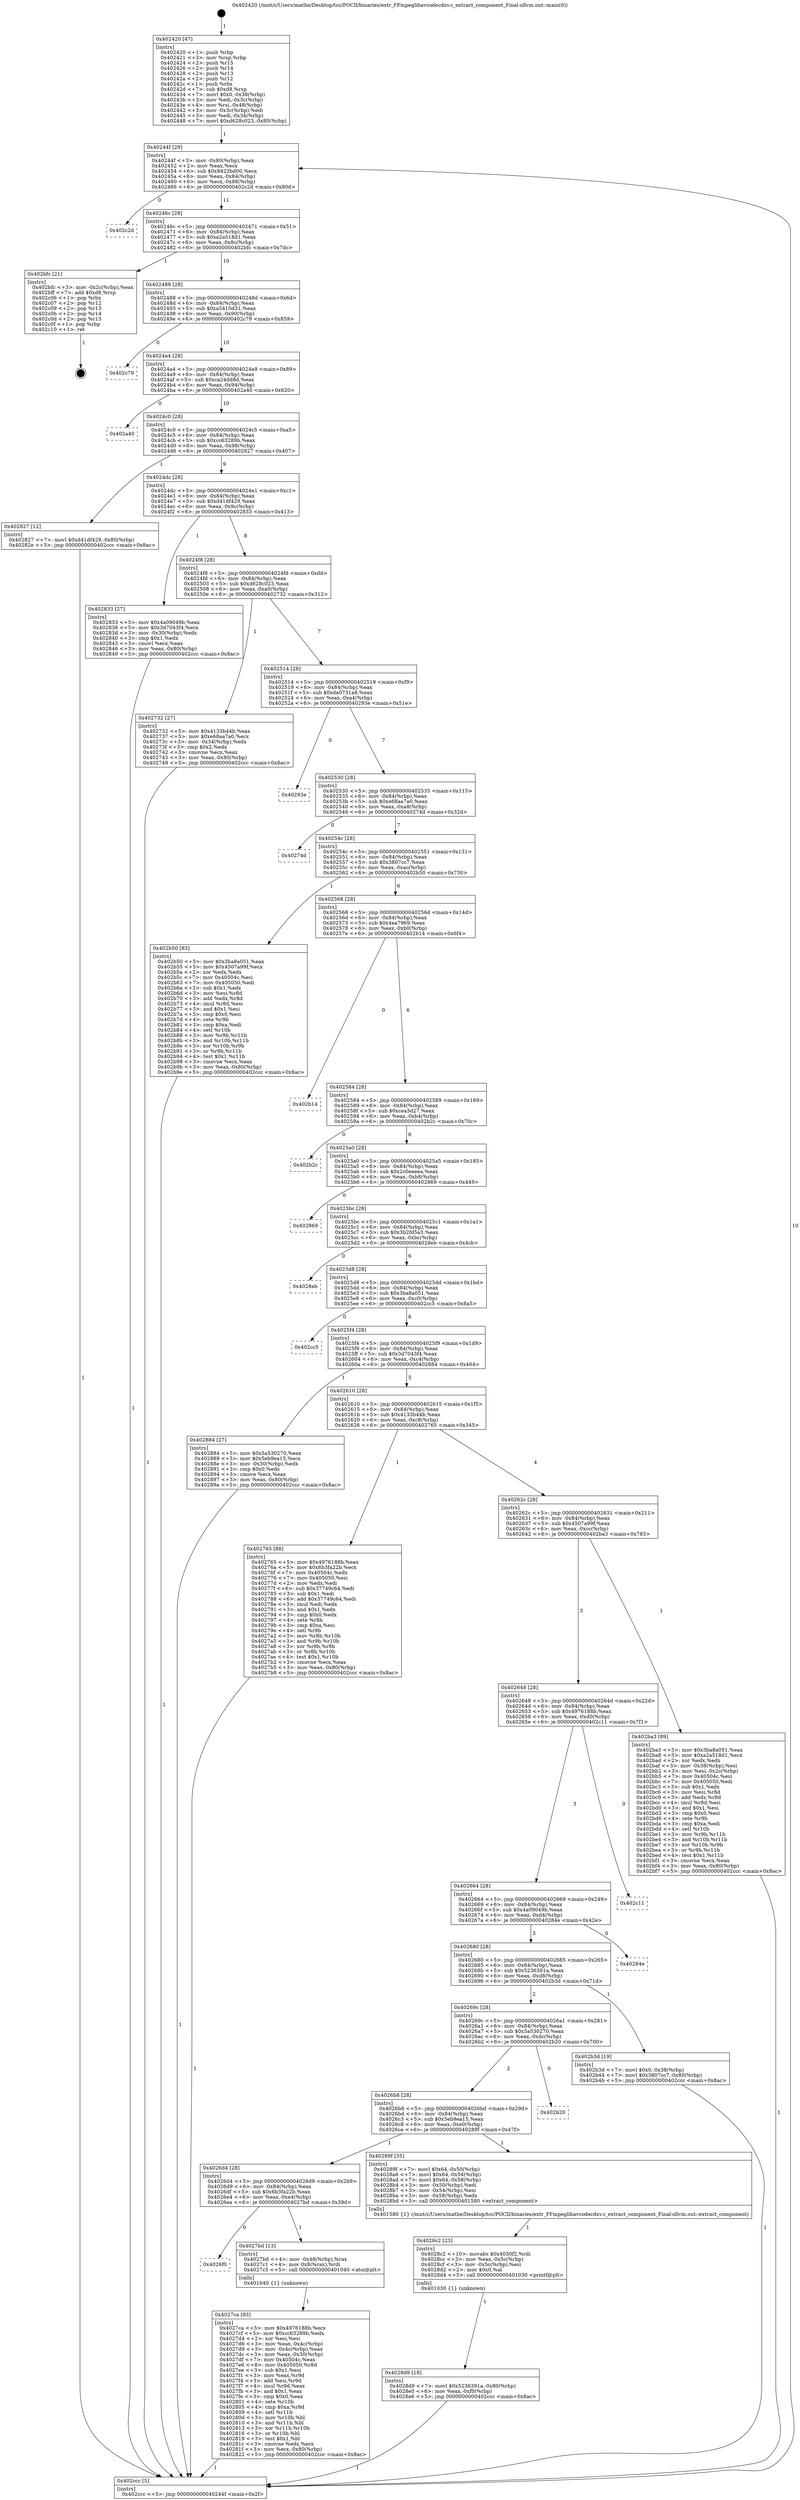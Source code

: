 digraph "0x402420" {
  label = "0x402420 (/mnt/c/Users/mathe/Desktop/tcc/POCII/binaries/extr_FFmpeglibavcodecdxv.c_extract_component_Final-ollvm.out::main(0))"
  labelloc = "t"
  node[shape=record]

  Entry [label="",width=0.3,height=0.3,shape=circle,fillcolor=black,style=filled]
  "0x40244f" [label="{
     0x40244f [29]\l
     | [instrs]\l
     &nbsp;&nbsp;0x40244f \<+3\>: mov -0x80(%rbp),%eax\l
     &nbsp;&nbsp;0x402452 \<+2\>: mov %eax,%ecx\l
     &nbsp;&nbsp;0x402454 \<+6\>: sub $0x8423bd00,%ecx\l
     &nbsp;&nbsp;0x40245a \<+6\>: mov %eax,-0x84(%rbp)\l
     &nbsp;&nbsp;0x402460 \<+6\>: mov %ecx,-0x88(%rbp)\l
     &nbsp;&nbsp;0x402466 \<+6\>: je 0000000000402c2d \<main+0x80d\>\l
  }"]
  "0x402c2d" [label="{
     0x402c2d\l
  }", style=dashed]
  "0x40246c" [label="{
     0x40246c [28]\l
     | [instrs]\l
     &nbsp;&nbsp;0x40246c \<+5\>: jmp 0000000000402471 \<main+0x51\>\l
     &nbsp;&nbsp;0x402471 \<+6\>: mov -0x84(%rbp),%eax\l
     &nbsp;&nbsp;0x402477 \<+5\>: sub $0xa2a518d1,%eax\l
     &nbsp;&nbsp;0x40247c \<+6\>: mov %eax,-0x8c(%rbp)\l
     &nbsp;&nbsp;0x402482 \<+6\>: je 0000000000402bfc \<main+0x7dc\>\l
  }"]
  Exit [label="",width=0.3,height=0.3,shape=circle,fillcolor=black,style=filled,peripheries=2]
  "0x402bfc" [label="{
     0x402bfc [21]\l
     | [instrs]\l
     &nbsp;&nbsp;0x402bfc \<+3\>: mov -0x2c(%rbp),%eax\l
     &nbsp;&nbsp;0x402bff \<+7\>: add $0xd8,%rsp\l
     &nbsp;&nbsp;0x402c06 \<+1\>: pop %rbx\l
     &nbsp;&nbsp;0x402c07 \<+2\>: pop %r12\l
     &nbsp;&nbsp;0x402c09 \<+2\>: pop %r13\l
     &nbsp;&nbsp;0x402c0b \<+2\>: pop %r14\l
     &nbsp;&nbsp;0x402c0d \<+2\>: pop %r15\l
     &nbsp;&nbsp;0x402c0f \<+1\>: pop %rbp\l
     &nbsp;&nbsp;0x402c10 \<+1\>: ret\l
  }"]
  "0x402488" [label="{
     0x402488 [28]\l
     | [instrs]\l
     &nbsp;&nbsp;0x402488 \<+5\>: jmp 000000000040248d \<main+0x6d\>\l
     &nbsp;&nbsp;0x40248d \<+6\>: mov -0x84(%rbp),%eax\l
     &nbsp;&nbsp;0x402493 \<+5\>: sub $0xa5410d31,%eax\l
     &nbsp;&nbsp;0x402498 \<+6\>: mov %eax,-0x90(%rbp)\l
     &nbsp;&nbsp;0x40249e \<+6\>: je 0000000000402c79 \<main+0x859\>\l
  }"]
  "0x4028d9" [label="{
     0x4028d9 [18]\l
     | [instrs]\l
     &nbsp;&nbsp;0x4028d9 \<+7\>: movl $0x5236391a,-0x80(%rbp)\l
     &nbsp;&nbsp;0x4028e0 \<+6\>: mov %eax,-0xf0(%rbp)\l
     &nbsp;&nbsp;0x4028e6 \<+5\>: jmp 0000000000402ccc \<main+0x8ac\>\l
  }"]
  "0x402c79" [label="{
     0x402c79\l
  }", style=dashed]
  "0x4024a4" [label="{
     0x4024a4 [28]\l
     | [instrs]\l
     &nbsp;&nbsp;0x4024a4 \<+5\>: jmp 00000000004024a9 \<main+0x89\>\l
     &nbsp;&nbsp;0x4024a9 \<+6\>: mov -0x84(%rbp),%eax\l
     &nbsp;&nbsp;0x4024af \<+5\>: sub $0xca24dd8d,%eax\l
     &nbsp;&nbsp;0x4024b4 \<+6\>: mov %eax,-0x94(%rbp)\l
     &nbsp;&nbsp;0x4024ba \<+6\>: je 0000000000402a40 \<main+0x620\>\l
  }"]
  "0x4028c2" [label="{
     0x4028c2 [23]\l
     | [instrs]\l
     &nbsp;&nbsp;0x4028c2 \<+10\>: movabs $0x4030f2,%rdi\l
     &nbsp;&nbsp;0x4028cc \<+3\>: mov %eax,-0x5c(%rbp)\l
     &nbsp;&nbsp;0x4028cf \<+3\>: mov -0x5c(%rbp),%esi\l
     &nbsp;&nbsp;0x4028d2 \<+2\>: mov $0x0,%al\l
     &nbsp;&nbsp;0x4028d4 \<+5\>: call 0000000000401030 \<printf@plt\>\l
     | [calls]\l
     &nbsp;&nbsp;0x401030 \{1\} (unknown)\l
  }"]
  "0x402a40" [label="{
     0x402a40\l
  }", style=dashed]
  "0x4024c0" [label="{
     0x4024c0 [28]\l
     | [instrs]\l
     &nbsp;&nbsp;0x4024c0 \<+5\>: jmp 00000000004024c5 \<main+0xa5\>\l
     &nbsp;&nbsp;0x4024c5 \<+6\>: mov -0x84(%rbp),%eax\l
     &nbsp;&nbsp;0x4024cb \<+5\>: sub $0xcc63289b,%eax\l
     &nbsp;&nbsp;0x4024d0 \<+6\>: mov %eax,-0x98(%rbp)\l
     &nbsp;&nbsp;0x4024d6 \<+6\>: je 0000000000402827 \<main+0x407\>\l
  }"]
  "0x4027ca" [label="{
     0x4027ca [93]\l
     | [instrs]\l
     &nbsp;&nbsp;0x4027ca \<+5\>: mov $0x4976188b,%ecx\l
     &nbsp;&nbsp;0x4027cf \<+5\>: mov $0xcc63289b,%edx\l
     &nbsp;&nbsp;0x4027d4 \<+2\>: xor %esi,%esi\l
     &nbsp;&nbsp;0x4027d6 \<+3\>: mov %eax,-0x4c(%rbp)\l
     &nbsp;&nbsp;0x4027d9 \<+3\>: mov -0x4c(%rbp),%eax\l
     &nbsp;&nbsp;0x4027dc \<+3\>: mov %eax,-0x30(%rbp)\l
     &nbsp;&nbsp;0x4027df \<+7\>: mov 0x40504c,%eax\l
     &nbsp;&nbsp;0x4027e6 \<+8\>: mov 0x405050,%r8d\l
     &nbsp;&nbsp;0x4027ee \<+3\>: sub $0x1,%esi\l
     &nbsp;&nbsp;0x4027f1 \<+3\>: mov %eax,%r9d\l
     &nbsp;&nbsp;0x4027f4 \<+3\>: add %esi,%r9d\l
     &nbsp;&nbsp;0x4027f7 \<+4\>: imul %r9d,%eax\l
     &nbsp;&nbsp;0x4027fb \<+3\>: and $0x1,%eax\l
     &nbsp;&nbsp;0x4027fe \<+3\>: cmp $0x0,%eax\l
     &nbsp;&nbsp;0x402801 \<+4\>: sete %r10b\l
     &nbsp;&nbsp;0x402805 \<+4\>: cmp $0xa,%r8d\l
     &nbsp;&nbsp;0x402809 \<+4\>: setl %r11b\l
     &nbsp;&nbsp;0x40280d \<+3\>: mov %r10b,%bl\l
     &nbsp;&nbsp;0x402810 \<+3\>: and %r11b,%bl\l
     &nbsp;&nbsp;0x402813 \<+3\>: xor %r11b,%r10b\l
     &nbsp;&nbsp;0x402816 \<+3\>: or %r10b,%bl\l
     &nbsp;&nbsp;0x402819 \<+3\>: test $0x1,%bl\l
     &nbsp;&nbsp;0x40281c \<+3\>: cmovne %edx,%ecx\l
     &nbsp;&nbsp;0x40281f \<+3\>: mov %ecx,-0x80(%rbp)\l
     &nbsp;&nbsp;0x402822 \<+5\>: jmp 0000000000402ccc \<main+0x8ac\>\l
  }"]
  "0x402827" [label="{
     0x402827 [12]\l
     | [instrs]\l
     &nbsp;&nbsp;0x402827 \<+7\>: movl $0xd41df429,-0x80(%rbp)\l
     &nbsp;&nbsp;0x40282e \<+5\>: jmp 0000000000402ccc \<main+0x8ac\>\l
  }"]
  "0x4024dc" [label="{
     0x4024dc [28]\l
     | [instrs]\l
     &nbsp;&nbsp;0x4024dc \<+5\>: jmp 00000000004024e1 \<main+0xc1\>\l
     &nbsp;&nbsp;0x4024e1 \<+6\>: mov -0x84(%rbp),%eax\l
     &nbsp;&nbsp;0x4024e7 \<+5\>: sub $0xd41df429,%eax\l
     &nbsp;&nbsp;0x4024ec \<+6\>: mov %eax,-0x9c(%rbp)\l
     &nbsp;&nbsp;0x4024f2 \<+6\>: je 0000000000402833 \<main+0x413\>\l
  }"]
  "0x4026f0" [label="{
     0x4026f0\l
  }", style=dashed]
  "0x402833" [label="{
     0x402833 [27]\l
     | [instrs]\l
     &nbsp;&nbsp;0x402833 \<+5\>: mov $0x4a09049b,%eax\l
     &nbsp;&nbsp;0x402838 \<+5\>: mov $0x3d7043f4,%ecx\l
     &nbsp;&nbsp;0x40283d \<+3\>: mov -0x30(%rbp),%edx\l
     &nbsp;&nbsp;0x402840 \<+3\>: cmp $0x1,%edx\l
     &nbsp;&nbsp;0x402843 \<+3\>: cmovl %ecx,%eax\l
     &nbsp;&nbsp;0x402846 \<+3\>: mov %eax,-0x80(%rbp)\l
     &nbsp;&nbsp;0x402849 \<+5\>: jmp 0000000000402ccc \<main+0x8ac\>\l
  }"]
  "0x4024f8" [label="{
     0x4024f8 [28]\l
     | [instrs]\l
     &nbsp;&nbsp;0x4024f8 \<+5\>: jmp 00000000004024fd \<main+0xdd\>\l
     &nbsp;&nbsp;0x4024fd \<+6\>: mov -0x84(%rbp),%eax\l
     &nbsp;&nbsp;0x402503 \<+5\>: sub $0xd628c023,%eax\l
     &nbsp;&nbsp;0x402508 \<+6\>: mov %eax,-0xa0(%rbp)\l
     &nbsp;&nbsp;0x40250e \<+6\>: je 0000000000402732 \<main+0x312\>\l
  }"]
  "0x4027bd" [label="{
     0x4027bd [13]\l
     | [instrs]\l
     &nbsp;&nbsp;0x4027bd \<+4\>: mov -0x48(%rbp),%rax\l
     &nbsp;&nbsp;0x4027c1 \<+4\>: mov 0x8(%rax),%rdi\l
     &nbsp;&nbsp;0x4027c5 \<+5\>: call 0000000000401040 \<atoi@plt\>\l
     | [calls]\l
     &nbsp;&nbsp;0x401040 \{1\} (unknown)\l
  }"]
  "0x402732" [label="{
     0x402732 [27]\l
     | [instrs]\l
     &nbsp;&nbsp;0x402732 \<+5\>: mov $0x4133b44b,%eax\l
     &nbsp;&nbsp;0x402737 \<+5\>: mov $0xe68aa7a0,%ecx\l
     &nbsp;&nbsp;0x40273c \<+3\>: mov -0x34(%rbp),%edx\l
     &nbsp;&nbsp;0x40273f \<+3\>: cmp $0x2,%edx\l
     &nbsp;&nbsp;0x402742 \<+3\>: cmovne %ecx,%eax\l
     &nbsp;&nbsp;0x402745 \<+3\>: mov %eax,-0x80(%rbp)\l
     &nbsp;&nbsp;0x402748 \<+5\>: jmp 0000000000402ccc \<main+0x8ac\>\l
  }"]
  "0x402514" [label="{
     0x402514 [28]\l
     | [instrs]\l
     &nbsp;&nbsp;0x402514 \<+5\>: jmp 0000000000402519 \<main+0xf9\>\l
     &nbsp;&nbsp;0x402519 \<+6\>: mov -0x84(%rbp),%eax\l
     &nbsp;&nbsp;0x40251f \<+5\>: sub $0xda0731a8,%eax\l
     &nbsp;&nbsp;0x402524 \<+6\>: mov %eax,-0xa4(%rbp)\l
     &nbsp;&nbsp;0x40252a \<+6\>: je 000000000040293e \<main+0x51e\>\l
  }"]
  "0x402ccc" [label="{
     0x402ccc [5]\l
     | [instrs]\l
     &nbsp;&nbsp;0x402ccc \<+5\>: jmp 000000000040244f \<main+0x2f\>\l
  }"]
  "0x402420" [label="{
     0x402420 [47]\l
     | [instrs]\l
     &nbsp;&nbsp;0x402420 \<+1\>: push %rbp\l
     &nbsp;&nbsp;0x402421 \<+3\>: mov %rsp,%rbp\l
     &nbsp;&nbsp;0x402424 \<+2\>: push %r15\l
     &nbsp;&nbsp;0x402426 \<+2\>: push %r14\l
     &nbsp;&nbsp;0x402428 \<+2\>: push %r13\l
     &nbsp;&nbsp;0x40242a \<+2\>: push %r12\l
     &nbsp;&nbsp;0x40242c \<+1\>: push %rbx\l
     &nbsp;&nbsp;0x40242d \<+7\>: sub $0xd8,%rsp\l
     &nbsp;&nbsp;0x402434 \<+7\>: movl $0x0,-0x38(%rbp)\l
     &nbsp;&nbsp;0x40243b \<+3\>: mov %edi,-0x3c(%rbp)\l
     &nbsp;&nbsp;0x40243e \<+4\>: mov %rsi,-0x48(%rbp)\l
     &nbsp;&nbsp;0x402442 \<+3\>: mov -0x3c(%rbp),%edi\l
     &nbsp;&nbsp;0x402445 \<+3\>: mov %edi,-0x34(%rbp)\l
     &nbsp;&nbsp;0x402448 \<+7\>: movl $0xd628c023,-0x80(%rbp)\l
  }"]
  "0x4026d4" [label="{
     0x4026d4 [28]\l
     | [instrs]\l
     &nbsp;&nbsp;0x4026d4 \<+5\>: jmp 00000000004026d9 \<main+0x2b9\>\l
     &nbsp;&nbsp;0x4026d9 \<+6\>: mov -0x84(%rbp),%eax\l
     &nbsp;&nbsp;0x4026df \<+5\>: sub $0x6b3fa22b,%eax\l
     &nbsp;&nbsp;0x4026e4 \<+6\>: mov %eax,-0xe4(%rbp)\l
     &nbsp;&nbsp;0x4026ea \<+6\>: je 00000000004027bd \<main+0x39d\>\l
  }"]
  "0x40293e" [label="{
     0x40293e\l
  }", style=dashed]
  "0x402530" [label="{
     0x402530 [28]\l
     | [instrs]\l
     &nbsp;&nbsp;0x402530 \<+5\>: jmp 0000000000402535 \<main+0x115\>\l
     &nbsp;&nbsp;0x402535 \<+6\>: mov -0x84(%rbp),%eax\l
     &nbsp;&nbsp;0x40253b \<+5\>: sub $0xe68aa7a0,%eax\l
     &nbsp;&nbsp;0x402540 \<+6\>: mov %eax,-0xa8(%rbp)\l
     &nbsp;&nbsp;0x402546 \<+6\>: je 000000000040274d \<main+0x32d\>\l
  }"]
  "0x40289f" [label="{
     0x40289f [35]\l
     | [instrs]\l
     &nbsp;&nbsp;0x40289f \<+7\>: movl $0x64,-0x50(%rbp)\l
     &nbsp;&nbsp;0x4028a6 \<+7\>: movl $0x64,-0x54(%rbp)\l
     &nbsp;&nbsp;0x4028ad \<+7\>: movl $0x64,-0x58(%rbp)\l
     &nbsp;&nbsp;0x4028b4 \<+3\>: mov -0x50(%rbp),%edi\l
     &nbsp;&nbsp;0x4028b7 \<+3\>: mov -0x54(%rbp),%esi\l
     &nbsp;&nbsp;0x4028ba \<+3\>: mov -0x58(%rbp),%edx\l
     &nbsp;&nbsp;0x4028bd \<+5\>: call 0000000000401580 \<extract_component\>\l
     | [calls]\l
     &nbsp;&nbsp;0x401580 \{1\} (/mnt/c/Users/mathe/Desktop/tcc/POCII/binaries/extr_FFmpeglibavcodecdxv.c_extract_component_Final-ollvm.out::extract_component)\l
  }"]
  "0x40274d" [label="{
     0x40274d\l
  }", style=dashed]
  "0x40254c" [label="{
     0x40254c [28]\l
     | [instrs]\l
     &nbsp;&nbsp;0x40254c \<+5\>: jmp 0000000000402551 \<main+0x131\>\l
     &nbsp;&nbsp;0x402551 \<+6\>: mov -0x84(%rbp),%eax\l
     &nbsp;&nbsp;0x402557 \<+5\>: sub $0x3807cc7,%eax\l
     &nbsp;&nbsp;0x40255c \<+6\>: mov %eax,-0xac(%rbp)\l
     &nbsp;&nbsp;0x402562 \<+6\>: je 0000000000402b50 \<main+0x730\>\l
  }"]
  "0x4026b8" [label="{
     0x4026b8 [28]\l
     | [instrs]\l
     &nbsp;&nbsp;0x4026b8 \<+5\>: jmp 00000000004026bd \<main+0x29d\>\l
     &nbsp;&nbsp;0x4026bd \<+6\>: mov -0x84(%rbp),%eax\l
     &nbsp;&nbsp;0x4026c3 \<+5\>: sub $0x5eb9ea15,%eax\l
     &nbsp;&nbsp;0x4026c8 \<+6\>: mov %eax,-0xe0(%rbp)\l
     &nbsp;&nbsp;0x4026ce \<+6\>: je 000000000040289f \<main+0x47f\>\l
  }"]
  "0x402b50" [label="{
     0x402b50 [83]\l
     | [instrs]\l
     &nbsp;&nbsp;0x402b50 \<+5\>: mov $0x3ba8a051,%eax\l
     &nbsp;&nbsp;0x402b55 \<+5\>: mov $0x4507a99f,%ecx\l
     &nbsp;&nbsp;0x402b5a \<+2\>: xor %edx,%edx\l
     &nbsp;&nbsp;0x402b5c \<+7\>: mov 0x40504c,%esi\l
     &nbsp;&nbsp;0x402b63 \<+7\>: mov 0x405050,%edi\l
     &nbsp;&nbsp;0x402b6a \<+3\>: sub $0x1,%edx\l
     &nbsp;&nbsp;0x402b6d \<+3\>: mov %esi,%r8d\l
     &nbsp;&nbsp;0x402b70 \<+3\>: add %edx,%r8d\l
     &nbsp;&nbsp;0x402b73 \<+4\>: imul %r8d,%esi\l
     &nbsp;&nbsp;0x402b77 \<+3\>: and $0x1,%esi\l
     &nbsp;&nbsp;0x402b7a \<+3\>: cmp $0x0,%esi\l
     &nbsp;&nbsp;0x402b7d \<+4\>: sete %r9b\l
     &nbsp;&nbsp;0x402b81 \<+3\>: cmp $0xa,%edi\l
     &nbsp;&nbsp;0x402b84 \<+4\>: setl %r10b\l
     &nbsp;&nbsp;0x402b88 \<+3\>: mov %r9b,%r11b\l
     &nbsp;&nbsp;0x402b8b \<+3\>: and %r10b,%r11b\l
     &nbsp;&nbsp;0x402b8e \<+3\>: xor %r10b,%r9b\l
     &nbsp;&nbsp;0x402b91 \<+3\>: or %r9b,%r11b\l
     &nbsp;&nbsp;0x402b94 \<+4\>: test $0x1,%r11b\l
     &nbsp;&nbsp;0x402b98 \<+3\>: cmovne %ecx,%eax\l
     &nbsp;&nbsp;0x402b9b \<+3\>: mov %eax,-0x80(%rbp)\l
     &nbsp;&nbsp;0x402b9e \<+5\>: jmp 0000000000402ccc \<main+0x8ac\>\l
  }"]
  "0x402568" [label="{
     0x402568 [28]\l
     | [instrs]\l
     &nbsp;&nbsp;0x402568 \<+5\>: jmp 000000000040256d \<main+0x14d\>\l
     &nbsp;&nbsp;0x40256d \<+6\>: mov -0x84(%rbp),%eax\l
     &nbsp;&nbsp;0x402573 \<+5\>: sub $0x4ea7969,%eax\l
     &nbsp;&nbsp;0x402578 \<+6\>: mov %eax,-0xb0(%rbp)\l
     &nbsp;&nbsp;0x40257e \<+6\>: je 0000000000402b14 \<main+0x6f4\>\l
  }"]
  "0x402b20" [label="{
     0x402b20\l
  }", style=dashed]
  "0x402b14" [label="{
     0x402b14\l
  }", style=dashed]
  "0x402584" [label="{
     0x402584 [28]\l
     | [instrs]\l
     &nbsp;&nbsp;0x402584 \<+5\>: jmp 0000000000402589 \<main+0x169\>\l
     &nbsp;&nbsp;0x402589 \<+6\>: mov -0x84(%rbp),%eax\l
     &nbsp;&nbsp;0x40258f \<+5\>: sub $0xcea3d27,%eax\l
     &nbsp;&nbsp;0x402594 \<+6\>: mov %eax,-0xb4(%rbp)\l
     &nbsp;&nbsp;0x40259a \<+6\>: je 0000000000402b2c \<main+0x70c\>\l
  }"]
  "0x40269c" [label="{
     0x40269c [28]\l
     | [instrs]\l
     &nbsp;&nbsp;0x40269c \<+5\>: jmp 00000000004026a1 \<main+0x281\>\l
     &nbsp;&nbsp;0x4026a1 \<+6\>: mov -0x84(%rbp),%eax\l
     &nbsp;&nbsp;0x4026a7 \<+5\>: sub $0x5a530270,%eax\l
     &nbsp;&nbsp;0x4026ac \<+6\>: mov %eax,-0xdc(%rbp)\l
     &nbsp;&nbsp;0x4026b2 \<+6\>: je 0000000000402b20 \<main+0x700\>\l
  }"]
  "0x402b2c" [label="{
     0x402b2c\l
  }", style=dashed]
  "0x4025a0" [label="{
     0x4025a0 [28]\l
     | [instrs]\l
     &nbsp;&nbsp;0x4025a0 \<+5\>: jmp 00000000004025a5 \<main+0x185\>\l
     &nbsp;&nbsp;0x4025a5 \<+6\>: mov -0x84(%rbp),%eax\l
     &nbsp;&nbsp;0x4025ab \<+5\>: sub $0x2c0eeeea,%eax\l
     &nbsp;&nbsp;0x4025b0 \<+6\>: mov %eax,-0xb8(%rbp)\l
     &nbsp;&nbsp;0x4025b6 \<+6\>: je 0000000000402869 \<main+0x449\>\l
  }"]
  "0x402b3d" [label="{
     0x402b3d [19]\l
     | [instrs]\l
     &nbsp;&nbsp;0x402b3d \<+7\>: movl $0x0,-0x38(%rbp)\l
     &nbsp;&nbsp;0x402b44 \<+7\>: movl $0x3807cc7,-0x80(%rbp)\l
     &nbsp;&nbsp;0x402b4b \<+5\>: jmp 0000000000402ccc \<main+0x8ac\>\l
  }"]
  "0x402869" [label="{
     0x402869\l
  }", style=dashed]
  "0x4025bc" [label="{
     0x4025bc [28]\l
     | [instrs]\l
     &nbsp;&nbsp;0x4025bc \<+5\>: jmp 00000000004025c1 \<main+0x1a1\>\l
     &nbsp;&nbsp;0x4025c1 \<+6\>: mov -0x84(%rbp),%eax\l
     &nbsp;&nbsp;0x4025c7 \<+5\>: sub $0x3b2fd5a3,%eax\l
     &nbsp;&nbsp;0x4025cc \<+6\>: mov %eax,-0xbc(%rbp)\l
     &nbsp;&nbsp;0x4025d2 \<+6\>: je 00000000004028eb \<main+0x4cb\>\l
  }"]
  "0x402680" [label="{
     0x402680 [28]\l
     | [instrs]\l
     &nbsp;&nbsp;0x402680 \<+5\>: jmp 0000000000402685 \<main+0x265\>\l
     &nbsp;&nbsp;0x402685 \<+6\>: mov -0x84(%rbp),%eax\l
     &nbsp;&nbsp;0x40268b \<+5\>: sub $0x5236391a,%eax\l
     &nbsp;&nbsp;0x402690 \<+6\>: mov %eax,-0xd8(%rbp)\l
     &nbsp;&nbsp;0x402696 \<+6\>: je 0000000000402b3d \<main+0x71d\>\l
  }"]
  "0x4028eb" [label="{
     0x4028eb\l
  }", style=dashed]
  "0x4025d8" [label="{
     0x4025d8 [28]\l
     | [instrs]\l
     &nbsp;&nbsp;0x4025d8 \<+5\>: jmp 00000000004025dd \<main+0x1bd\>\l
     &nbsp;&nbsp;0x4025dd \<+6\>: mov -0x84(%rbp),%eax\l
     &nbsp;&nbsp;0x4025e3 \<+5\>: sub $0x3ba8a051,%eax\l
     &nbsp;&nbsp;0x4025e8 \<+6\>: mov %eax,-0xc0(%rbp)\l
     &nbsp;&nbsp;0x4025ee \<+6\>: je 0000000000402cc5 \<main+0x8a5\>\l
  }"]
  "0x40284e" [label="{
     0x40284e\l
  }", style=dashed]
  "0x402cc5" [label="{
     0x402cc5\l
  }", style=dashed]
  "0x4025f4" [label="{
     0x4025f4 [28]\l
     | [instrs]\l
     &nbsp;&nbsp;0x4025f4 \<+5\>: jmp 00000000004025f9 \<main+0x1d9\>\l
     &nbsp;&nbsp;0x4025f9 \<+6\>: mov -0x84(%rbp),%eax\l
     &nbsp;&nbsp;0x4025ff \<+5\>: sub $0x3d7043f4,%eax\l
     &nbsp;&nbsp;0x402604 \<+6\>: mov %eax,-0xc4(%rbp)\l
     &nbsp;&nbsp;0x40260a \<+6\>: je 0000000000402884 \<main+0x464\>\l
  }"]
  "0x402664" [label="{
     0x402664 [28]\l
     | [instrs]\l
     &nbsp;&nbsp;0x402664 \<+5\>: jmp 0000000000402669 \<main+0x249\>\l
     &nbsp;&nbsp;0x402669 \<+6\>: mov -0x84(%rbp),%eax\l
     &nbsp;&nbsp;0x40266f \<+5\>: sub $0x4a09049b,%eax\l
     &nbsp;&nbsp;0x402674 \<+6\>: mov %eax,-0xd4(%rbp)\l
     &nbsp;&nbsp;0x40267a \<+6\>: je 000000000040284e \<main+0x42e\>\l
  }"]
  "0x402884" [label="{
     0x402884 [27]\l
     | [instrs]\l
     &nbsp;&nbsp;0x402884 \<+5\>: mov $0x5a530270,%eax\l
     &nbsp;&nbsp;0x402889 \<+5\>: mov $0x5eb9ea15,%ecx\l
     &nbsp;&nbsp;0x40288e \<+3\>: mov -0x30(%rbp),%edx\l
     &nbsp;&nbsp;0x402891 \<+3\>: cmp $0x0,%edx\l
     &nbsp;&nbsp;0x402894 \<+3\>: cmove %ecx,%eax\l
     &nbsp;&nbsp;0x402897 \<+3\>: mov %eax,-0x80(%rbp)\l
     &nbsp;&nbsp;0x40289a \<+5\>: jmp 0000000000402ccc \<main+0x8ac\>\l
  }"]
  "0x402610" [label="{
     0x402610 [28]\l
     | [instrs]\l
     &nbsp;&nbsp;0x402610 \<+5\>: jmp 0000000000402615 \<main+0x1f5\>\l
     &nbsp;&nbsp;0x402615 \<+6\>: mov -0x84(%rbp),%eax\l
     &nbsp;&nbsp;0x40261b \<+5\>: sub $0x4133b44b,%eax\l
     &nbsp;&nbsp;0x402620 \<+6\>: mov %eax,-0xc8(%rbp)\l
     &nbsp;&nbsp;0x402626 \<+6\>: je 0000000000402765 \<main+0x345\>\l
  }"]
  "0x402c11" [label="{
     0x402c11\l
  }", style=dashed]
  "0x402765" [label="{
     0x402765 [88]\l
     | [instrs]\l
     &nbsp;&nbsp;0x402765 \<+5\>: mov $0x4976188b,%eax\l
     &nbsp;&nbsp;0x40276a \<+5\>: mov $0x6b3fa22b,%ecx\l
     &nbsp;&nbsp;0x40276f \<+7\>: mov 0x40504c,%edx\l
     &nbsp;&nbsp;0x402776 \<+7\>: mov 0x405050,%esi\l
     &nbsp;&nbsp;0x40277d \<+2\>: mov %edx,%edi\l
     &nbsp;&nbsp;0x40277f \<+6\>: sub $0x37749c64,%edi\l
     &nbsp;&nbsp;0x402785 \<+3\>: sub $0x1,%edi\l
     &nbsp;&nbsp;0x402788 \<+6\>: add $0x37749c64,%edi\l
     &nbsp;&nbsp;0x40278e \<+3\>: imul %edi,%edx\l
     &nbsp;&nbsp;0x402791 \<+3\>: and $0x1,%edx\l
     &nbsp;&nbsp;0x402794 \<+3\>: cmp $0x0,%edx\l
     &nbsp;&nbsp;0x402797 \<+4\>: sete %r8b\l
     &nbsp;&nbsp;0x40279b \<+3\>: cmp $0xa,%esi\l
     &nbsp;&nbsp;0x40279e \<+4\>: setl %r9b\l
     &nbsp;&nbsp;0x4027a2 \<+3\>: mov %r8b,%r10b\l
     &nbsp;&nbsp;0x4027a5 \<+3\>: and %r9b,%r10b\l
     &nbsp;&nbsp;0x4027a8 \<+3\>: xor %r9b,%r8b\l
     &nbsp;&nbsp;0x4027ab \<+3\>: or %r8b,%r10b\l
     &nbsp;&nbsp;0x4027ae \<+4\>: test $0x1,%r10b\l
     &nbsp;&nbsp;0x4027b2 \<+3\>: cmovne %ecx,%eax\l
     &nbsp;&nbsp;0x4027b5 \<+3\>: mov %eax,-0x80(%rbp)\l
     &nbsp;&nbsp;0x4027b8 \<+5\>: jmp 0000000000402ccc \<main+0x8ac\>\l
  }"]
  "0x40262c" [label="{
     0x40262c [28]\l
     | [instrs]\l
     &nbsp;&nbsp;0x40262c \<+5\>: jmp 0000000000402631 \<main+0x211\>\l
     &nbsp;&nbsp;0x402631 \<+6\>: mov -0x84(%rbp),%eax\l
     &nbsp;&nbsp;0x402637 \<+5\>: sub $0x4507a99f,%eax\l
     &nbsp;&nbsp;0x40263c \<+6\>: mov %eax,-0xcc(%rbp)\l
     &nbsp;&nbsp;0x402642 \<+6\>: je 0000000000402ba3 \<main+0x783\>\l
  }"]
  "0x402648" [label="{
     0x402648 [28]\l
     | [instrs]\l
     &nbsp;&nbsp;0x402648 \<+5\>: jmp 000000000040264d \<main+0x22d\>\l
     &nbsp;&nbsp;0x40264d \<+6\>: mov -0x84(%rbp),%eax\l
     &nbsp;&nbsp;0x402653 \<+5\>: sub $0x4976188b,%eax\l
     &nbsp;&nbsp;0x402658 \<+6\>: mov %eax,-0xd0(%rbp)\l
     &nbsp;&nbsp;0x40265e \<+6\>: je 0000000000402c11 \<main+0x7f1\>\l
  }"]
  "0x402ba3" [label="{
     0x402ba3 [89]\l
     | [instrs]\l
     &nbsp;&nbsp;0x402ba3 \<+5\>: mov $0x3ba8a051,%eax\l
     &nbsp;&nbsp;0x402ba8 \<+5\>: mov $0xa2a518d1,%ecx\l
     &nbsp;&nbsp;0x402bad \<+2\>: xor %edx,%edx\l
     &nbsp;&nbsp;0x402baf \<+3\>: mov -0x38(%rbp),%esi\l
     &nbsp;&nbsp;0x402bb2 \<+3\>: mov %esi,-0x2c(%rbp)\l
     &nbsp;&nbsp;0x402bb5 \<+7\>: mov 0x40504c,%esi\l
     &nbsp;&nbsp;0x402bbc \<+7\>: mov 0x405050,%edi\l
     &nbsp;&nbsp;0x402bc3 \<+3\>: sub $0x1,%edx\l
     &nbsp;&nbsp;0x402bc6 \<+3\>: mov %esi,%r8d\l
     &nbsp;&nbsp;0x402bc9 \<+3\>: add %edx,%r8d\l
     &nbsp;&nbsp;0x402bcc \<+4\>: imul %r8d,%esi\l
     &nbsp;&nbsp;0x402bd0 \<+3\>: and $0x1,%esi\l
     &nbsp;&nbsp;0x402bd3 \<+3\>: cmp $0x0,%esi\l
     &nbsp;&nbsp;0x402bd6 \<+4\>: sete %r9b\l
     &nbsp;&nbsp;0x402bda \<+3\>: cmp $0xa,%edi\l
     &nbsp;&nbsp;0x402bdd \<+4\>: setl %r10b\l
     &nbsp;&nbsp;0x402be1 \<+3\>: mov %r9b,%r11b\l
     &nbsp;&nbsp;0x402be4 \<+3\>: and %r10b,%r11b\l
     &nbsp;&nbsp;0x402be7 \<+3\>: xor %r10b,%r9b\l
     &nbsp;&nbsp;0x402bea \<+3\>: or %r9b,%r11b\l
     &nbsp;&nbsp;0x402bed \<+4\>: test $0x1,%r11b\l
     &nbsp;&nbsp;0x402bf1 \<+3\>: cmovne %ecx,%eax\l
     &nbsp;&nbsp;0x402bf4 \<+3\>: mov %eax,-0x80(%rbp)\l
     &nbsp;&nbsp;0x402bf7 \<+5\>: jmp 0000000000402ccc \<main+0x8ac\>\l
  }"]
  Entry -> "0x402420" [label=" 1"]
  "0x40244f" -> "0x402c2d" [label=" 0"]
  "0x40244f" -> "0x40246c" [label=" 11"]
  "0x402bfc" -> Exit [label=" 1"]
  "0x40246c" -> "0x402bfc" [label=" 1"]
  "0x40246c" -> "0x402488" [label=" 10"]
  "0x402ba3" -> "0x402ccc" [label=" 1"]
  "0x402488" -> "0x402c79" [label=" 0"]
  "0x402488" -> "0x4024a4" [label=" 10"]
  "0x402b50" -> "0x402ccc" [label=" 1"]
  "0x4024a4" -> "0x402a40" [label=" 0"]
  "0x4024a4" -> "0x4024c0" [label=" 10"]
  "0x402b3d" -> "0x402ccc" [label=" 1"]
  "0x4024c0" -> "0x402827" [label=" 1"]
  "0x4024c0" -> "0x4024dc" [label=" 9"]
  "0x4028d9" -> "0x402ccc" [label=" 1"]
  "0x4024dc" -> "0x402833" [label=" 1"]
  "0x4024dc" -> "0x4024f8" [label=" 8"]
  "0x4028c2" -> "0x4028d9" [label=" 1"]
  "0x4024f8" -> "0x402732" [label=" 1"]
  "0x4024f8" -> "0x402514" [label=" 7"]
  "0x402732" -> "0x402ccc" [label=" 1"]
  "0x402420" -> "0x40244f" [label=" 1"]
  "0x402ccc" -> "0x40244f" [label=" 10"]
  "0x40289f" -> "0x4028c2" [label=" 1"]
  "0x402514" -> "0x40293e" [label=" 0"]
  "0x402514" -> "0x402530" [label=" 7"]
  "0x402833" -> "0x402ccc" [label=" 1"]
  "0x402530" -> "0x40274d" [label=" 0"]
  "0x402530" -> "0x40254c" [label=" 7"]
  "0x402827" -> "0x402ccc" [label=" 1"]
  "0x40254c" -> "0x402b50" [label=" 1"]
  "0x40254c" -> "0x402568" [label=" 6"]
  "0x4027bd" -> "0x4027ca" [label=" 1"]
  "0x402568" -> "0x402b14" [label=" 0"]
  "0x402568" -> "0x402584" [label=" 6"]
  "0x4026d4" -> "0x4026f0" [label=" 0"]
  "0x402584" -> "0x402b2c" [label=" 0"]
  "0x402584" -> "0x4025a0" [label=" 6"]
  "0x402884" -> "0x402ccc" [label=" 1"]
  "0x4025a0" -> "0x402869" [label=" 0"]
  "0x4025a0" -> "0x4025bc" [label=" 6"]
  "0x4026b8" -> "0x4026d4" [label=" 1"]
  "0x4025bc" -> "0x4028eb" [label=" 0"]
  "0x4025bc" -> "0x4025d8" [label=" 6"]
  "0x4027ca" -> "0x402ccc" [label=" 1"]
  "0x4025d8" -> "0x402cc5" [label=" 0"]
  "0x4025d8" -> "0x4025f4" [label=" 6"]
  "0x40269c" -> "0x4026b8" [label=" 2"]
  "0x4025f4" -> "0x402884" [label=" 1"]
  "0x4025f4" -> "0x402610" [label=" 5"]
  "0x4026d4" -> "0x4027bd" [label=" 1"]
  "0x402610" -> "0x402765" [label=" 1"]
  "0x402610" -> "0x40262c" [label=" 4"]
  "0x402765" -> "0x402ccc" [label=" 1"]
  "0x402680" -> "0x40269c" [label=" 2"]
  "0x40262c" -> "0x402ba3" [label=" 1"]
  "0x40262c" -> "0x402648" [label=" 3"]
  "0x402680" -> "0x402b3d" [label=" 1"]
  "0x402648" -> "0x402c11" [label=" 0"]
  "0x402648" -> "0x402664" [label=" 3"]
  "0x40269c" -> "0x402b20" [label=" 0"]
  "0x402664" -> "0x40284e" [label=" 0"]
  "0x402664" -> "0x402680" [label=" 3"]
  "0x4026b8" -> "0x40289f" [label=" 1"]
}
